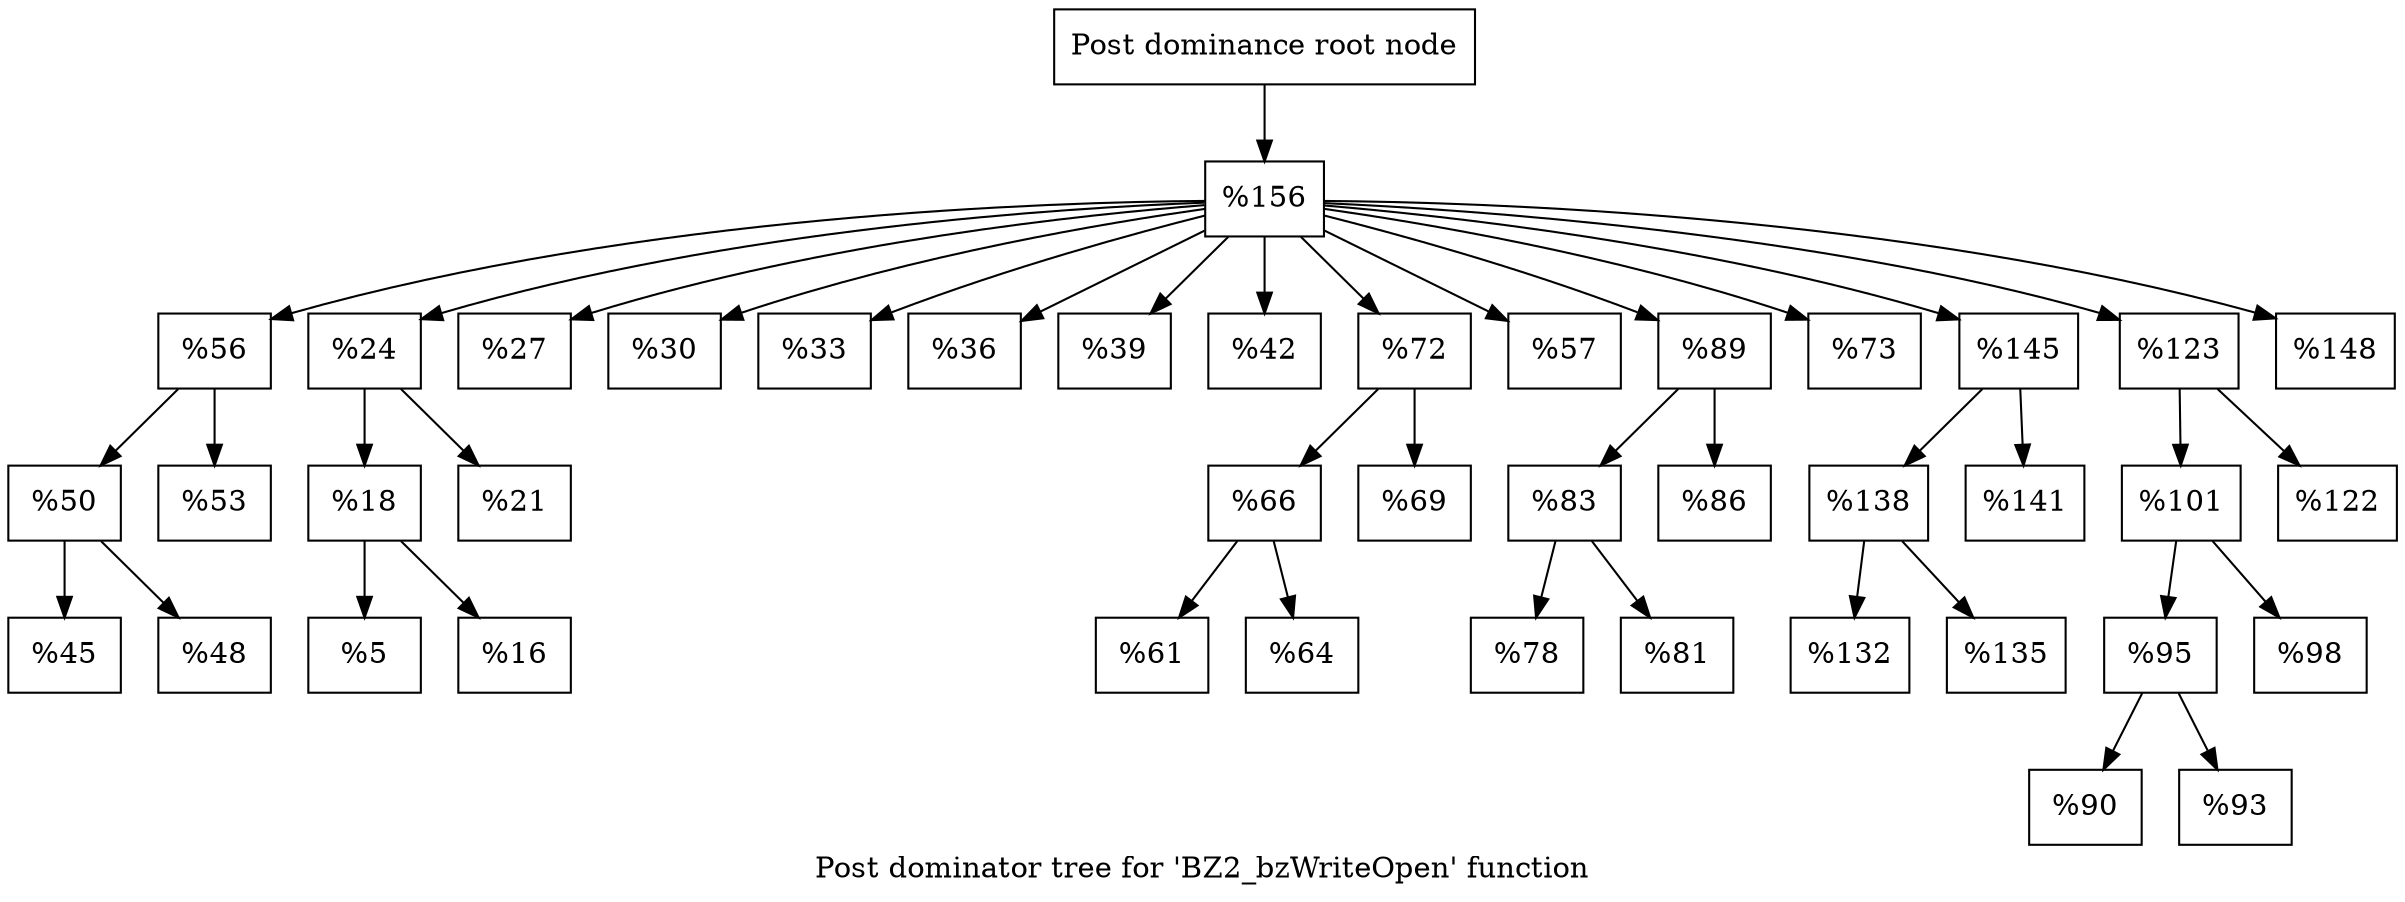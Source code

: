 digraph "Post dominator tree for 'BZ2_bzWriteOpen' function" {
	label="Post dominator tree for 'BZ2_bzWriteOpen' function";

	Node0x1002f60 [shape=record,label="{Post dominance root node}"];
	Node0x1002f60 -> Node0x12bbfd0;
	Node0x12bbfd0 [shape=record,label="{%156}"];
	Node0x12bbfd0 -> Node0x128e3d0;
	Node0x12bbfd0 -> Node0x129e140;
	Node0x12bbfd0 -> Node0x12b4ee0;
	Node0x12bbfd0 -> Node0x1323eb0;
	Node0x12bbfd0 -> Node0x1291dd0;
	Node0x12bbfd0 -> Node0x123a0c0;
	Node0x12bbfd0 -> Node0x1323d80;
	Node0x12bbfd0 -> Node0x10deea0;
	Node0x12bbfd0 -> Node0x12a36f0;
	Node0x12bbfd0 -> Node0x11a1a50;
	Node0x12bbfd0 -> Node0x12b6d70;
	Node0x12bbfd0 -> Node0x114faa0;
	Node0x12bbfd0 -> Node0x10554a0;
	Node0x12bbfd0 -> Node0x134e6e0;
	Node0x12bbfd0 -> Node0x11eec20;
	Node0x128e3d0 [shape=record,label="{%56}"];
	Node0x128e3d0 -> Node0x12b4890;
	Node0x128e3d0 -> Node0x12a3820;
	Node0x12b4890 [shape=record,label="{%50}"];
	Node0x12b4890 -> Node0x12b5220;
	Node0x12b4890 -> Node0x125d920;
	Node0x12b5220 [shape=record,label="{%45}"];
	Node0x125d920 [shape=record,label="{%48}"];
	Node0x12a3820 [shape=record,label="{%53}"];
	Node0x129e140 [shape=record,label="{%24}"];
	Node0x129e140 -> Node0x1264790;
	Node0x129e140 -> Node0x12be370;
	Node0x1264790 [shape=record,label="{%18}"];
	Node0x1264790 -> Node0x132fee0;
	Node0x1264790 -> Node0x10545d0;
	Node0x132fee0 [shape=record,label="{%5}"];
	Node0x10545d0 [shape=record,label="{%16}"];
	Node0x12be370 [shape=record,label="{%21}"];
	Node0x12b4ee0 [shape=record,label="{%27}"];
	Node0x1323eb0 [shape=record,label="{%30}"];
	Node0x1291dd0 [shape=record,label="{%33}"];
	Node0x123a0c0 [shape=record,label="{%36}"];
	Node0x1323d80 [shape=record,label="{%39}"];
	Node0x10deea0 [shape=record,label="{%42}"];
	Node0x12a36f0 [shape=record,label="{%72}"];
	Node0x12a36f0 -> Node0x1345630;
	Node0x12a36f0 -> Node0x1326460;
	Node0x1345630 [shape=record,label="{%66}"];
	Node0x1345630 -> Node0x126dcc0;
	Node0x1345630 -> Node0x10f05d0;
	Node0x126dcc0 [shape=record,label="{%61}"];
	Node0x10f05d0 [shape=record,label="{%64}"];
	Node0x1326460 [shape=record,label="{%69}"];
	Node0x11a1a50 [shape=record,label="{%57}"];
	Node0x12b6d70 [shape=record,label="{%89}"];
	Node0x12b6d70 -> Node0x12a4c20;
	Node0x12b6d70 -> Node0x129cfe0;
	Node0x12a4c20 [shape=record,label="{%83}"];
	Node0x12a4c20 -> Node0x128c810;
	Node0x12a4c20 -> Node0x12aa350;
	Node0x128c810 [shape=record,label="{%78}"];
	Node0x12aa350 [shape=record,label="{%81}"];
	Node0x129cfe0 [shape=record,label="{%86}"];
	Node0x114faa0 [shape=record,label="{%73}"];
	Node0x10554a0 [shape=record,label="{%145}"];
	Node0x10554a0 -> Node0x12632e0;
	Node0x10554a0 -> Node0x12ae7c0;
	Node0x12632e0 [shape=record,label="{%138}"];
	Node0x12632e0 -> Node0x1344630;
	Node0x12632e0 -> Node0x116d4a0;
	Node0x1344630 [shape=record,label="{%132}"];
	Node0x116d4a0 [shape=record,label="{%135}"];
	Node0x12ae7c0 [shape=record,label="{%141}"];
	Node0x134e6e0 [shape=record,label="{%123}"];
	Node0x134e6e0 -> Node0x13475a0;
	Node0x134e6e0 -> Node0x12344e0;
	Node0x13475a0 [shape=record,label="{%101}"];
	Node0x13475a0 -> Node0x12b0730;
	Node0x13475a0 -> Node0x12a9ef0;
	Node0x12b0730 [shape=record,label="{%95}"];
	Node0x12b0730 -> Node0x1324370;
	Node0x12b0730 -> Node0x10035a0;
	Node0x1324370 [shape=record,label="{%90}"];
	Node0x10035a0 [shape=record,label="{%93}"];
	Node0x12a9ef0 [shape=record,label="{%98}"];
	Node0x12344e0 [shape=record,label="{%122}"];
	Node0x11eec20 [shape=record,label="{%148}"];
}
